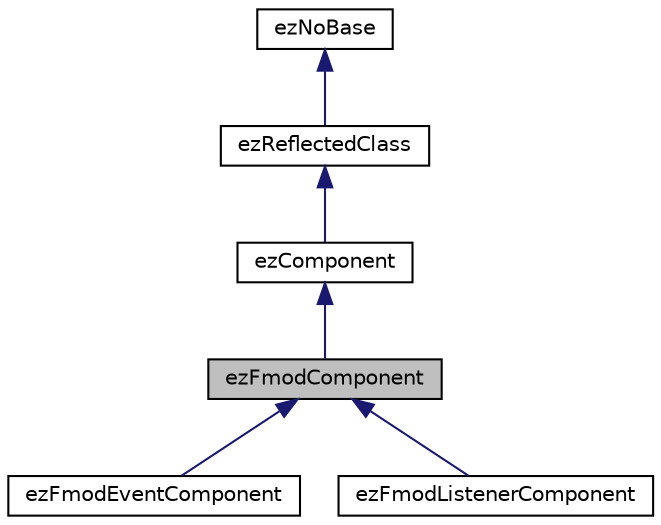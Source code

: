 digraph "ezFmodComponent"
{
 // LATEX_PDF_SIZE
  edge [fontname="Helvetica",fontsize="10",labelfontname="Helvetica",labelfontsize="10"];
  node [fontname="Helvetica",fontsize="10",shape=record];
  Node1 [label="ezFmodComponent",height=0.2,width=0.4,color="black", fillcolor="grey75", style="filled", fontcolor="black",tooltip="Base class for all Fmod components, such that they all have a common ancestor."];
  Node2 -> Node1 [dir="back",color="midnightblue",fontsize="10",style="solid",fontname="Helvetica"];
  Node2 [label="ezComponent",height=0.2,width=0.4,color="black", fillcolor="white", style="filled",URL="$d6/d30/classez_component.htm",tooltip="Base class of all component types."];
  Node3 -> Node2 [dir="back",color="midnightblue",fontsize="10",style="solid",fontname="Helvetica"];
  Node3 [label="ezReflectedClass",height=0.2,width=0.4,color="black", fillcolor="white", style="filled",URL="$db/d45/classez_reflected_class.htm",tooltip="All classes that should be dynamically reflectable, need to be derived from this base class."];
  Node4 -> Node3 [dir="back",color="midnightblue",fontsize="10",style="solid",fontname="Helvetica"];
  Node4 [label="ezNoBase",height=0.2,width=0.4,color="black", fillcolor="white", style="filled",URL="$d4/d02/classez_no_base.htm",tooltip="Dummy type to pass to templates and macros that expect a base type for a class that has no base."];
  Node1 -> Node5 [dir="back",color="midnightblue",fontsize="10",style="solid",fontname="Helvetica"];
  Node5 [label="ezFmodEventComponent",height=0.2,width=0.4,color="black", fillcolor="white", style="filled",URL="$d8/d4f/classez_fmod_event_component.htm",tooltip="Represents a sound (called an 'event') in the Fmod sound system."];
  Node1 -> Node6 [dir="back",color="midnightblue",fontsize="10",style="solid",fontname="Helvetica"];
  Node6 [label="ezFmodListenerComponent",height=0.2,width=0.4,color="black", fillcolor="white", style="filled",URL="$d5/db4/classez_fmod_listener_component.htm",tooltip="Represents the position of the sound listener."];
}
